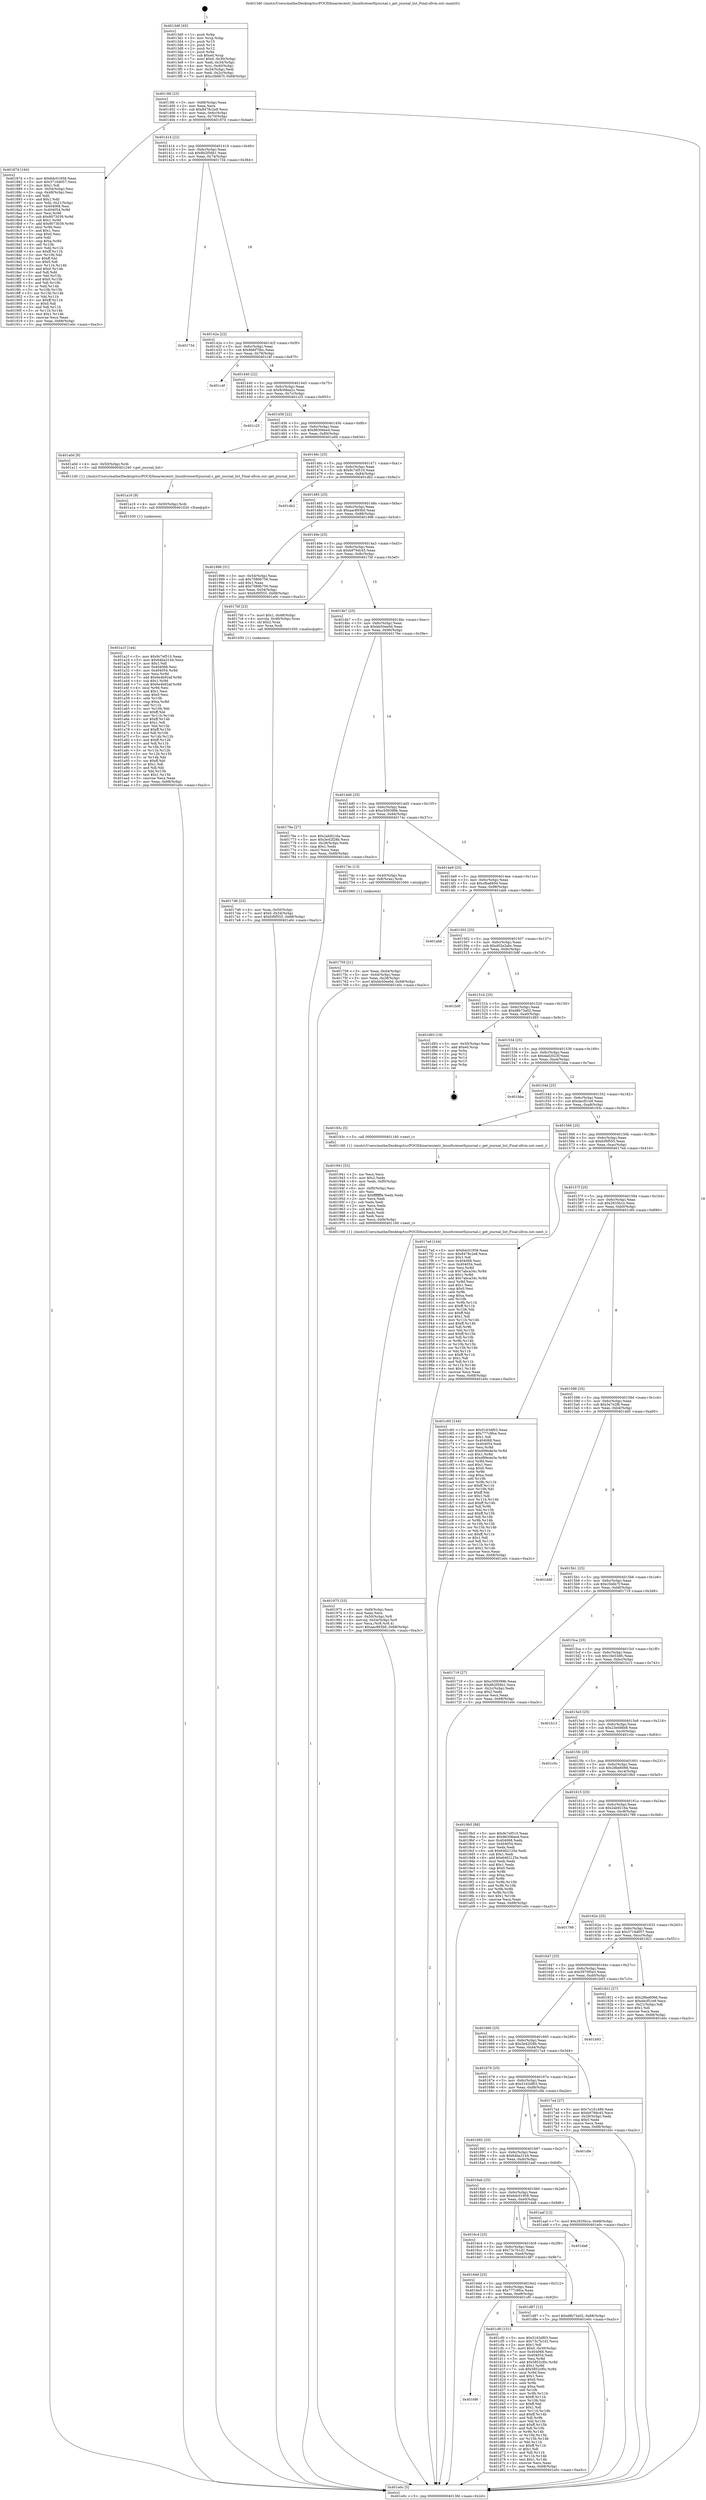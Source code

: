 digraph "0x4013d0" {
  label = "0x4013d0 (/mnt/c/Users/mathe/Desktop/tcc/POCII/binaries/extr_linuxfsreiserfsjournal.c_get_journal_list_Final-ollvm.out::main(0))"
  labelloc = "t"
  node[shape=record]

  Entry [label="",width=0.3,height=0.3,shape=circle,fillcolor=black,style=filled]
  "0x4013fd" [label="{
     0x4013fd [23]\l
     | [instrs]\l
     &nbsp;&nbsp;0x4013fd \<+3\>: mov -0x68(%rbp),%eax\l
     &nbsp;&nbsp;0x401400 \<+2\>: mov %eax,%ecx\l
     &nbsp;&nbsp;0x401402 \<+6\>: sub $0x8478c2e8,%ecx\l
     &nbsp;&nbsp;0x401408 \<+3\>: mov %eax,-0x6c(%rbp)\l
     &nbsp;&nbsp;0x40140b \<+3\>: mov %ecx,-0x70(%rbp)\l
     &nbsp;&nbsp;0x40140e \<+6\>: je 000000000040187d \<main+0x4ad\>\l
  }"]
  "0x40187d" [label="{
     0x40187d [164]\l
     | [instrs]\l
     &nbsp;&nbsp;0x40187d \<+5\>: mov $0x6dc01958,%eax\l
     &nbsp;&nbsp;0x401882 \<+5\>: mov $0x3716d057,%ecx\l
     &nbsp;&nbsp;0x401887 \<+2\>: mov $0x1,%dl\l
     &nbsp;&nbsp;0x401889 \<+3\>: mov -0x54(%rbp),%esi\l
     &nbsp;&nbsp;0x40188c \<+3\>: cmp -0x48(%rbp),%esi\l
     &nbsp;&nbsp;0x40188f \<+4\>: setl %dil\l
     &nbsp;&nbsp;0x401893 \<+4\>: and $0x1,%dil\l
     &nbsp;&nbsp;0x401897 \<+4\>: mov %dil,-0x21(%rbp)\l
     &nbsp;&nbsp;0x40189b \<+7\>: mov 0x404068,%esi\l
     &nbsp;&nbsp;0x4018a2 \<+8\>: mov 0x404054,%r8d\l
     &nbsp;&nbsp;0x4018aa \<+3\>: mov %esi,%r9d\l
     &nbsp;&nbsp;0x4018ad \<+7\>: sub $0x8073039,%r9d\l
     &nbsp;&nbsp;0x4018b4 \<+4\>: sub $0x1,%r9d\l
     &nbsp;&nbsp;0x4018b8 \<+7\>: add $0x8073039,%r9d\l
     &nbsp;&nbsp;0x4018bf \<+4\>: imul %r9d,%esi\l
     &nbsp;&nbsp;0x4018c3 \<+3\>: and $0x1,%esi\l
     &nbsp;&nbsp;0x4018c6 \<+3\>: cmp $0x0,%esi\l
     &nbsp;&nbsp;0x4018c9 \<+4\>: sete %dil\l
     &nbsp;&nbsp;0x4018cd \<+4\>: cmp $0xa,%r8d\l
     &nbsp;&nbsp;0x4018d1 \<+4\>: setl %r10b\l
     &nbsp;&nbsp;0x4018d5 \<+3\>: mov %dil,%r11b\l
     &nbsp;&nbsp;0x4018d8 \<+4\>: xor $0xff,%r11b\l
     &nbsp;&nbsp;0x4018dc \<+3\>: mov %r10b,%bl\l
     &nbsp;&nbsp;0x4018df \<+3\>: xor $0xff,%bl\l
     &nbsp;&nbsp;0x4018e2 \<+3\>: xor $0x0,%dl\l
     &nbsp;&nbsp;0x4018e5 \<+3\>: mov %r11b,%r14b\l
     &nbsp;&nbsp;0x4018e8 \<+4\>: and $0x0,%r14b\l
     &nbsp;&nbsp;0x4018ec \<+3\>: and %dl,%dil\l
     &nbsp;&nbsp;0x4018ef \<+3\>: mov %bl,%r15b\l
     &nbsp;&nbsp;0x4018f2 \<+4\>: and $0x0,%r15b\l
     &nbsp;&nbsp;0x4018f6 \<+3\>: and %dl,%r10b\l
     &nbsp;&nbsp;0x4018f9 \<+3\>: or %dil,%r14b\l
     &nbsp;&nbsp;0x4018fc \<+3\>: or %r10b,%r15b\l
     &nbsp;&nbsp;0x4018ff \<+3\>: xor %r15b,%r14b\l
     &nbsp;&nbsp;0x401902 \<+3\>: or %bl,%r11b\l
     &nbsp;&nbsp;0x401905 \<+4\>: xor $0xff,%r11b\l
     &nbsp;&nbsp;0x401909 \<+3\>: or $0x0,%dl\l
     &nbsp;&nbsp;0x40190c \<+3\>: and %dl,%r11b\l
     &nbsp;&nbsp;0x40190f \<+3\>: or %r11b,%r14b\l
     &nbsp;&nbsp;0x401912 \<+4\>: test $0x1,%r14b\l
     &nbsp;&nbsp;0x401916 \<+3\>: cmovne %ecx,%eax\l
     &nbsp;&nbsp;0x401919 \<+3\>: mov %eax,-0x68(%rbp)\l
     &nbsp;&nbsp;0x40191c \<+5\>: jmp 0000000000401e0c \<main+0xa3c\>\l
  }"]
  "0x401414" [label="{
     0x401414 [22]\l
     | [instrs]\l
     &nbsp;&nbsp;0x401414 \<+5\>: jmp 0000000000401419 \<main+0x49\>\l
     &nbsp;&nbsp;0x401419 \<+3\>: mov -0x6c(%rbp),%eax\l
     &nbsp;&nbsp;0x40141c \<+5\>: sub $0x8b2f56b1,%eax\l
     &nbsp;&nbsp;0x401421 \<+3\>: mov %eax,-0x74(%rbp)\l
     &nbsp;&nbsp;0x401424 \<+6\>: je 0000000000401734 \<main+0x364\>\l
  }"]
  Exit [label="",width=0.3,height=0.3,shape=circle,fillcolor=black,style=filled,peripheries=2]
  "0x401734" [label="{
     0x401734\l
  }", style=dashed]
  "0x40142a" [label="{
     0x40142a [22]\l
     | [instrs]\l
     &nbsp;&nbsp;0x40142a \<+5\>: jmp 000000000040142f \<main+0x5f\>\l
     &nbsp;&nbsp;0x40142f \<+3\>: mov -0x6c(%rbp),%eax\l
     &nbsp;&nbsp;0x401432 \<+5\>: sub $0x8b6f70bc,%eax\l
     &nbsp;&nbsp;0x401437 \<+3\>: mov %eax,-0x78(%rbp)\l
     &nbsp;&nbsp;0x40143a \<+6\>: je 0000000000401c4f \<main+0x87f\>\l
  }"]
  "0x4016f6" [label="{
     0x4016f6\l
  }", style=dashed]
  "0x401c4f" [label="{
     0x401c4f\l
  }", style=dashed]
  "0x401440" [label="{
     0x401440 [22]\l
     | [instrs]\l
     &nbsp;&nbsp;0x401440 \<+5\>: jmp 0000000000401445 \<main+0x75\>\l
     &nbsp;&nbsp;0x401445 \<+3\>: mov -0x6c(%rbp),%eax\l
     &nbsp;&nbsp;0x401448 \<+5\>: sub $0x8c08ea2c,%eax\l
     &nbsp;&nbsp;0x40144d \<+3\>: mov %eax,-0x7c(%rbp)\l
     &nbsp;&nbsp;0x401450 \<+6\>: je 0000000000401c25 \<main+0x855\>\l
  }"]
  "0x401cf0" [label="{
     0x401cf0 [151]\l
     | [instrs]\l
     &nbsp;&nbsp;0x401cf0 \<+5\>: mov $0x5163df03,%eax\l
     &nbsp;&nbsp;0x401cf5 \<+5\>: mov $0x73c7b1d1,%ecx\l
     &nbsp;&nbsp;0x401cfa \<+2\>: mov $0x1,%dl\l
     &nbsp;&nbsp;0x401cfc \<+7\>: movl $0x0,-0x30(%rbp)\l
     &nbsp;&nbsp;0x401d03 \<+7\>: mov 0x404068,%esi\l
     &nbsp;&nbsp;0x401d0a \<+7\>: mov 0x404054,%edi\l
     &nbsp;&nbsp;0x401d11 \<+3\>: mov %esi,%r8d\l
     &nbsp;&nbsp;0x401d14 \<+7\>: add $0x5852cf0c,%r8d\l
     &nbsp;&nbsp;0x401d1b \<+4\>: sub $0x1,%r8d\l
     &nbsp;&nbsp;0x401d1f \<+7\>: sub $0x5852cf0c,%r8d\l
     &nbsp;&nbsp;0x401d26 \<+4\>: imul %r8d,%esi\l
     &nbsp;&nbsp;0x401d2a \<+3\>: and $0x1,%esi\l
     &nbsp;&nbsp;0x401d2d \<+3\>: cmp $0x0,%esi\l
     &nbsp;&nbsp;0x401d30 \<+4\>: sete %r9b\l
     &nbsp;&nbsp;0x401d34 \<+3\>: cmp $0xa,%edi\l
     &nbsp;&nbsp;0x401d37 \<+4\>: setl %r10b\l
     &nbsp;&nbsp;0x401d3b \<+3\>: mov %r9b,%r11b\l
     &nbsp;&nbsp;0x401d3e \<+4\>: xor $0xff,%r11b\l
     &nbsp;&nbsp;0x401d42 \<+3\>: mov %r10b,%bl\l
     &nbsp;&nbsp;0x401d45 \<+3\>: xor $0xff,%bl\l
     &nbsp;&nbsp;0x401d48 \<+3\>: xor $0x1,%dl\l
     &nbsp;&nbsp;0x401d4b \<+3\>: mov %r11b,%r14b\l
     &nbsp;&nbsp;0x401d4e \<+4\>: and $0xff,%r14b\l
     &nbsp;&nbsp;0x401d52 \<+3\>: and %dl,%r9b\l
     &nbsp;&nbsp;0x401d55 \<+3\>: mov %bl,%r15b\l
     &nbsp;&nbsp;0x401d58 \<+4\>: and $0xff,%r15b\l
     &nbsp;&nbsp;0x401d5c \<+3\>: and %dl,%r10b\l
     &nbsp;&nbsp;0x401d5f \<+3\>: or %r9b,%r14b\l
     &nbsp;&nbsp;0x401d62 \<+3\>: or %r10b,%r15b\l
     &nbsp;&nbsp;0x401d65 \<+3\>: xor %r15b,%r14b\l
     &nbsp;&nbsp;0x401d68 \<+3\>: or %bl,%r11b\l
     &nbsp;&nbsp;0x401d6b \<+4\>: xor $0xff,%r11b\l
     &nbsp;&nbsp;0x401d6f \<+3\>: or $0x1,%dl\l
     &nbsp;&nbsp;0x401d72 \<+3\>: and %dl,%r11b\l
     &nbsp;&nbsp;0x401d75 \<+3\>: or %r11b,%r14b\l
     &nbsp;&nbsp;0x401d78 \<+4\>: test $0x1,%r14b\l
     &nbsp;&nbsp;0x401d7c \<+3\>: cmovne %ecx,%eax\l
     &nbsp;&nbsp;0x401d7f \<+3\>: mov %eax,-0x68(%rbp)\l
     &nbsp;&nbsp;0x401d82 \<+5\>: jmp 0000000000401e0c \<main+0xa3c\>\l
  }"]
  "0x401c25" [label="{
     0x401c25\l
  }", style=dashed]
  "0x401456" [label="{
     0x401456 [22]\l
     | [instrs]\l
     &nbsp;&nbsp;0x401456 \<+5\>: jmp 000000000040145b \<main+0x8b\>\l
     &nbsp;&nbsp;0x40145b \<+3\>: mov -0x6c(%rbp),%eax\l
     &nbsp;&nbsp;0x40145e \<+5\>: sub $0x96306ee4,%eax\l
     &nbsp;&nbsp;0x401463 \<+3\>: mov %eax,-0x80(%rbp)\l
     &nbsp;&nbsp;0x401466 \<+6\>: je 0000000000401a0d \<main+0x63d\>\l
  }"]
  "0x4016dd" [label="{
     0x4016dd [25]\l
     | [instrs]\l
     &nbsp;&nbsp;0x4016dd \<+5\>: jmp 00000000004016e2 \<main+0x312\>\l
     &nbsp;&nbsp;0x4016e2 \<+3\>: mov -0x6c(%rbp),%eax\l
     &nbsp;&nbsp;0x4016e5 \<+5\>: sub $0x777c9fce,%eax\l
     &nbsp;&nbsp;0x4016ea \<+6\>: mov %eax,-0xe8(%rbp)\l
     &nbsp;&nbsp;0x4016f0 \<+6\>: je 0000000000401cf0 \<main+0x920\>\l
  }"]
  "0x401a0d" [label="{
     0x401a0d [9]\l
     | [instrs]\l
     &nbsp;&nbsp;0x401a0d \<+4\>: mov -0x50(%rbp),%rdi\l
     &nbsp;&nbsp;0x401a11 \<+5\>: call 0000000000401240 \<get_journal_list\>\l
     | [calls]\l
     &nbsp;&nbsp;0x401240 \{1\} (/mnt/c/Users/mathe/Desktop/tcc/POCII/binaries/extr_linuxfsreiserfsjournal.c_get_journal_list_Final-ollvm.out::get_journal_list)\l
  }"]
  "0x40146c" [label="{
     0x40146c [25]\l
     | [instrs]\l
     &nbsp;&nbsp;0x40146c \<+5\>: jmp 0000000000401471 \<main+0xa1\>\l
     &nbsp;&nbsp;0x401471 \<+3\>: mov -0x6c(%rbp),%eax\l
     &nbsp;&nbsp;0x401474 \<+5\>: sub $0x9c7ef510,%eax\l
     &nbsp;&nbsp;0x401479 \<+6\>: mov %eax,-0x84(%rbp)\l
     &nbsp;&nbsp;0x40147f \<+6\>: je 0000000000401db2 \<main+0x9e2\>\l
  }"]
  "0x401d87" [label="{
     0x401d87 [12]\l
     | [instrs]\l
     &nbsp;&nbsp;0x401d87 \<+7\>: movl $0xd8b73a02,-0x68(%rbp)\l
     &nbsp;&nbsp;0x401d8e \<+5\>: jmp 0000000000401e0c \<main+0xa3c\>\l
  }"]
  "0x401db2" [label="{
     0x401db2\l
  }", style=dashed]
  "0x401485" [label="{
     0x401485 [25]\l
     | [instrs]\l
     &nbsp;&nbsp;0x401485 \<+5\>: jmp 000000000040148a \<main+0xba\>\l
     &nbsp;&nbsp;0x40148a \<+3\>: mov -0x6c(%rbp),%eax\l
     &nbsp;&nbsp;0x40148d \<+5\>: sub $0xaac893b0,%eax\l
     &nbsp;&nbsp;0x401492 \<+6\>: mov %eax,-0x88(%rbp)\l
     &nbsp;&nbsp;0x401498 \<+6\>: je 0000000000401996 \<main+0x5c6\>\l
  }"]
  "0x4016c4" [label="{
     0x4016c4 [25]\l
     | [instrs]\l
     &nbsp;&nbsp;0x4016c4 \<+5\>: jmp 00000000004016c9 \<main+0x2f9\>\l
     &nbsp;&nbsp;0x4016c9 \<+3\>: mov -0x6c(%rbp),%eax\l
     &nbsp;&nbsp;0x4016cc \<+5\>: sub $0x73c7b1d1,%eax\l
     &nbsp;&nbsp;0x4016d1 \<+6\>: mov %eax,-0xe4(%rbp)\l
     &nbsp;&nbsp;0x4016d7 \<+6\>: je 0000000000401d87 \<main+0x9b7\>\l
  }"]
  "0x401996" [label="{
     0x401996 [31]\l
     | [instrs]\l
     &nbsp;&nbsp;0x401996 \<+3\>: mov -0x54(%rbp),%eax\l
     &nbsp;&nbsp;0x401999 \<+5\>: sub $0x7089b756,%eax\l
     &nbsp;&nbsp;0x40199e \<+3\>: add $0x1,%eax\l
     &nbsp;&nbsp;0x4019a1 \<+5\>: add $0x7089b756,%eax\l
     &nbsp;&nbsp;0x4019a6 \<+3\>: mov %eax,-0x54(%rbp)\l
     &nbsp;&nbsp;0x4019a9 \<+7\>: movl $0xfcf0f555,-0x68(%rbp)\l
     &nbsp;&nbsp;0x4019b0 \<+5\>: jmp 0000000000401e0c \<main+0xa3c\>\l
  }"]
  "0x40149e" [label="{
     0x40149e [25]\l
     | [instrs]\l
     &nbsp;&nbsp;0x40149e \<+5\>: jmp 00000000004014a3 \<main+0xd3\>\l
     &nbsp;&nbsp;0x4014a3 \<+3\>: mov -0x6c(%rbp),%eax\l
     &nbsp;&nbsp;0x4014a6 \<+5\>: sub $0xb979dc45,%eax\l
     &nbsp;&nbsp;0x4014ab \<+6\>: mov %eax,-0x8c(%rbp)\l
     &nbsp;&nbsp;0x4014b1 \<+6\>: je 00000000004017bf \<main+0x3ef\>\l
  }"]
  "0x401da6" [label="{
     0x401da6\l
  }", style=dashed]
  "0x4017bf" [label="{
     0x4017bf [23]\l
     | [instrs]\l
     &nbsp;&nbsp;0x4017bf \<+7\>: movl $0x1,-0x48(%rbp)\l
     &nbsp;&nbsp;0x4017c6 \<+4\>: movslq -0x48(%rbp),%rax\l
     &nbsp;&nbsp;0x4017ca \<+4\>: shl $0x2,%rax\l
     &nbsp;&nbsp;0x4017ce \<+3\>: mov %rax,%rdi\l
     &nbsp;&nbsp;0x4017d1 \<+5\>: call 0000000000401050 \<malloc@plt\>\l
     | [calls]\l
     &nbsp;&nbsp;0x401050 \{1\} (unknown)\l
  }"]
  "0x4014b7" [label="{
     0x4014b7 [25]\l
     | [instrs]\l
     &nbsp;&nbsp;0x4014b7 \<+5\>: jmp 00000000004014bc \<main+0xec\>\l
     &nbsp;&nbsp;0x4014bc \<+3\>: mov -0x6c(%rbp),%eax\l
     &nbsp;&nbsp;0x4014bf \<+5\>: sub $0xbb50ee0d,%eax\l
     &nbsp;&nbsp;0x4014c4 \<+6\>: mov %eax,-0x90(%rbp)\l
     &nbsp;&nbsp;0x4014ca \<+6\>: je 000000000040176e \<main+0x39e\>\l
  }"]
  "0x4016ab" [label="{
     0x4016ab [25]\l
     | [instrs]\l
     &nbsp;&nbsp;0x4016ab \<+5\>: jmp 00000000004016b0 \<main+0x2e0\>\l
     &nbsp;&nbsp;0x4016b0 \<+3\>: mov -0x6c(%rbp),%eax\l
     &nbsp;&nbsp;0x4016b3 \<+5\>: sub $0x6dc01958,%eax\l
     &nbsp;&nbsp;0x4016b8 \<+6\>: mov %eax,-0xe0(%rbp)\l
     &nbsp;&nbsp;0x4016be \<+6\>: je 0000000000401da6 \<main+0x9d6\>\l
  }"]
  "0x40176e" [label="{
     0x40176e [27]\l
     | [instrs]\l
     &nbsp;&nbsp;0x40176e \<+5\>: mov $0x2ab9216a,%eax\l
     &nbsp;&nbsp;0x401773 \<+5\>: mov $0x3e42f28b,%ecx\l
     &nbsp;&nbsp;0x401778 \<+3\>: mov -0x28(%rbp),%edx\l
     &nbsp;&nbsp;0x40177b \<+3\>: cmp $0x1,%edx\l
     &nbsp;&nbsp;0x40177e \<+3\>: cmovl %ecx,%eax\l
     &nbsp;&nbsp;0x401781 \<+3\>: mov %eax,-0x68(%rbp)\l
     &nbsp;&nbsp;0x401784 \<+5\>: jmp 0000000000401e0c \<main+0xa3c\>\l
  }"]
  "0x4014d0" [label="{
     0x4014d0 [25]\l
     | [instrs]\l
     &nbsp;&nbsp;0x4014d0 \<+5\>: jmp 00000000004014d5 \<main+0x105\>\l
     &nbsp;&nbsp;0x4014d5 \<+3\>: mov -0x6c(%rbp),%eax\l
     &nbsp;&nbsp;0x4014d8 \<+5\>: sub $0xc509399b,%eax\l
     &nbsp;&nbsp;0x4014dd \<+6\>: mov %eax,-0x94(%rbp)\l
     &nbsp;&nbsp;0x4014e3 \<+6\>: je 000000000040174c \<main+0x37c\>\l
  }"]
  "0x401aaf" [label="{
     0x401aaf [12]\l
     | [instrs]\l
     &nbsp;&nbsp;0x401aaf \<+7\>: movl $0x2635b1e,-0x68(%rbp)\l
     &nbsp;&nbsp;0x401ab6 \<+5\>: jmp 0000000000401e0c \<main+0xa3c\>\l
  }"]
  "0x40174c" [label="{
     0x40174c [13]\l
     | [instrs]\l
     &nbsp;&nbsp;0x40174c \<+4\>: mov -0x40(%rbp),%rax\l
     &nbsp;&nbsp;0x401750 \<+4\>: mov 0x8(%rax),%rdi\l
     &nbsp;&nbsp;0x401754 \<+5\>: call 0000000000401060 \<atoi@plt\>\l
     | [calls]\l
     &nbsp;&nbsp;0x401060 \{1\} (unknown)\l
  }"]
  "0x4014e9" [label="{
     0x4014e9 [25]\l
     | [instrs]\l
     &nbsp;&nbsp;0x4014e9 \<+5\>: jmp 00000000004014ee \<main+0x11e\>\l
     &nbsp;&nbsp;0x4014ee \<+3\>: mov -0x6c(%rbp),%eax\l
     &nbsp;&nbsp;0x4014f1 \<+5\>: sub $0xcfba6694,%eax\l
     &nbsp;&nbsp;0x4014f6 \<+6\>: mov %eax,-0x98(%rbp)\l
     &nbsp;&nbsp;0x4014fc \<+6\>: je 0000000000401abb \<main+0x6eb\>\l
  }"]
  "0x401692" [label="{
     0x401692 [25]\l
     | [instrs]\l
     &nbsp;&nbsp;0x401692 \<+5\>: jmp 0000000000401697 \<main+0x2c7\>\l
     &nbsp;&nbsp;0x401697 \<+3\>: mov -0x6c(%rbp),%eax\l
     &nbsp;&nbsp;0x40169a \<+5\>: sub $0x64ba3144,%eax\l
     &nbsp;&nbsp;0x40169f \<+6\>: mov %eax,-0xdc(%rbp)\l
     &nbsp;&nbsp;0x4016a5 \<+6\>: je 0000000000401aaf \<main+0x6df\>\l
  }"]
  "0x401abb" [label="{
     0x401abb\l
  }", style=dashed]
  "0x401502" [label="{
     0x401502 [25]\l
     | [instrs]\l
     &nbsp;&nbsp;0x401502 \<+5\>: jmp 0000000000401507 \<main+0x137\>\l
     &nbsp;&nbsp;0x401507 \<+3\>: mov -0x6c(%rbp),%eax\l
     &nbsp;&nbsp;0x40150a \<+5\>: sub $0xd02e2abc,%eax\l
     &nbsp;&nbsp;0x40150f \<+6\>: mov %eax,-0x9c(%rbp)\l
     &nbsp;&nbsp;0x401515 \<+6\>: je 0000000000401b9f \<main+0x7cf\>\l
  }"]
  "0x401dfe" [label="{
     0x401dfe\l
  }", style=dashed]
  "0x401b9f" [label="{
     0x401b9f\l
  }", style=dashed]
  "0x40151b" [label="{
     0x40151b [25]\l
     | [instrs]\l
     &nbsp;&nbsp;0x40151b \<+5\>: jmp 0000000000401520 \<main+0x150\>\l
     &nbsp;&nbsp;0x401520 \<+3\>: mov -0x6c(%rbp),%eax\l
     &nbsp;&nbsp;0x401523 \<+5\>: sub $0xd8b73a02,%eax\l
     &nbsp;&nbsp;0x401528 \<+6\>: mov %eax,-0xa0(%rbp)\l
     &nbsp;&nbsp;0x40152e \<+6\>: je 0000000000401d93 \<main+0x9c3\>\l
  }"]
  "0x401a1f" [label="{
     0x401a1f [144]\l
     | [instrs]\l
     &nbsp;&nbsp;0x401a1f \<+5\>: mov $0x9c7ef510,%eax\l
     &nbsp;&nbsp;0x401a24 \<+5\>: mov $0x64ba3144,%ecx\l
     &nbsp;&nbsp;0x401a29 \<+2\>: mov $0x1,%dl\l
     &nbsp;&nbsp;0x401a2b \<+7\>: mov 0x404068,%esi\l
     &nbsp;&nbsp;0x401a32 \<+8\>: mov 0x404054,%r8d\l
     &nbsp;&nbsp;0x401a3a \<+3\>: mov %esi,%r9d\l
     &nbsp;&nbsp;0x401a3d \<+7\>: add $0x6e4b92af,%r9d\l
     &nbsp;&nbsp;0x401a44 \<+4\>: sub $0x1,%r9d\l
     &nbsp;&nbsp;0x401a48 \<+7\>: sub $0x6e4b92af,%r9d\l
     &nbsp;&nbsp;0x401a4f \<+4\>: imul %r9d,%esi\l
     &nbsp;&nbsp;0x401a53 \<+3\>: and $0x1,%esi\l
     &nbsp;&nbsp;0x401a56 \<+3\>: cmp $0x0,%esi\l
     &nbsp;&nbsp;0x401a59 \<+4\>: sete %r10b\l
     &nbsp;&nbsp;0x401a5d \<+4\>: cmp $0xa,%r8d\l
     &nbsp;&nbsp;0x401a61 \<+4\>: setl %r11b\l
     &nbsp;&nbsp;0x401a65 \<+3\>: mov %r10b,%bl\l
     &nbsp;&nbsp;0x401a68 \<+3\>: xor $0xff,%bl\l
     &nbsp;&nbsp;0x401a6b \<+3\>: mov %r11b,%r14b\l
     &nbsp;&nbsp;0x401a6e \<+4\>: xor $0xff,%r14b\l
     &nbsp;&nbsp;0x401a72 \<+3\>: xor $0x1,%dl\l
     &nbsp;&nbsp;0x401a75 \<+3\>: mov %bl,%r15b\l
     &nbsp;&nbsp;0x401a78 \<+4\>: and $0xff,%r15b\l
     &nbsp;&nbsp;0x401a7c \<+3\>: and %dl,%r10b\l
     &nbsp;&nbsp;0x401a7f \<+3\>: mov %r14b,%r12b\l
     &nbsp;&nbsp;0x401a82 \<+4\>: and $0xff,%r12b\l
     &nbsp;&nbsp;0x401a86 \<+3\>: and %dl,%r11b\l
     &nbsp;&nbsp;0x401a89 \<+3\>: or %r10b,%r15b\l
     &nbsp;&nbsp;0x401a8c \<+3\>: or %r11b,%r12b\l
     &nbsp;&nbsp;0x401a8f \<+3\>: xor %r12b,%r15b\l
     &nbsp;&nbsp;0x401a92 \<+3\>: or %r14b,%bl\l
     &nbsp;&nbsp;0x401a95 \<+3\>: xor $0xff,%bl\l
     &nbsp;&nbsp;0x401a98 \<+3\>: or $0x1,%dl\l
     &nbsp;&nbsp;0x401a9b \<+2\>: and %dl,%bl\l
     &nbsp;&nbsp;0x401a9d \<+3\>: or %bl,%r15b\l
     &nbsp;&nbsp;0x401aa0 \<+4\>: test $0x1,%r15b\l
     &nbsp;&nbsp;0x401aa4 \<+3\>: cmovne %ecx,%eax\l
     &nbsp;&nbsp;0x401aa7 \<+3\>: mov %eax,-0x68(%rbp)\l
     &nbsp;&nbsp;0x401aaa \<+5\>: jmp 0000000000401e0c \<main+0xa3c\>\l
  }"]
  "0x401d93" [label="{
     0x401d93 [19]\l
     | [instrs]\l
     &nbsp;&nbsp;0x401d93 \<+3\>: mov -0x30(%rbp),%eax\l
     &nbsp;&nbsp;0x401d96 \<+7\>: add $0xe0,%rsp\l
     &nbsp;&nbsp;0x401d9d \<+1\>: pop %rbx\l
     &nbsp;&nbsp;0x401d9e \<+2\>: pop %r12\l
     &nbsp;&nbsp;0x401da0 \<+2\>: pop %r14\l
     &nbsp;&nbsp;0x401da2 \<+2\>: pop %r15\l
     &nbsp;&nbsp;0x401da4 \<+1\>: pop %rbp\l
     &nbsp;&nbsp;0x401da5 \<+1\>: ret\l
  }"]
  "0x401534" [label="{
     0x401534 [25]\l
     | [instrs]\l
     &nbsp;&nbsp;0x401534 \<+5\>: jmp 0000000000401539 \<main+0x169\>\l
     &nbsp;&nbsp;0x401539 \<+3\>: mov -0x6c(%rbp),%eax\l
     &nbsp;&nbsp;0x40153c \<+5\>: sub $0xdad2023f,%eax\l
     &nbsp;&nbsp;0x401541 \<+6\>: mov %eax,-0xa4(%rbp)\l
     &nbsp;&nbsp;0x401547 \<+6\>: je 0000000000401bba \<main+0x7ea\>\l
  }"]
  "0x401a16" [label="{
     0x401a16 [9]\l
     | [instrs]\l
     &nbsp;&nbsp;0x401a16 \<+4\>: mov -0x50(%rbp),%rdi\l
     &nbsp;&nbsp;0x401a1a \<+5\>: call 0000000000401030 \<free@plt\>\l
     | [calls]\l
     &nbsp;&nbsp;0x401030 \{1\} (unknown)\l
  }"]
  "0x401bba" [label="{
     0x401bba\l
  }", style=dashed]
  "0x40154d" [label="{
     0x40154d [25]\l
     | [instrs]\l
     &nbsp;&nbsp;0x40154d \<+5\>: jmp 0000000000401552 \<main+0x182\>\l
     &nbsp;&nbsp;0x401552 \<+3\>: mov -0x6c(%rbp),%eax\l
     &nbsp;&nbsp;0x401555 \<+5\>: sub $0xdecf51e9,%eax\l
     &nbsp;&nbsp;0x40155a \<+6\>: mov %eax,-0xa8(%rbp)\l
     &nbsp;&nbsp;0x401560 \<+6\>: je 000000000040193c \<main+0x56c\>\l
  }"]
  "0x401975" [label="{
     0x401975 [33]\l
     | [instrs]\l
     &nbsp;&nbsp;0x401975 \<+6\>: mov -0xf4(%rbp),%ecx\l
     &nbsp;&nbsp;0x40197b \<+3\>: imul %eax,%ecx\l
     &nbsp;&nbsp;0x40197e \<+4\>: mov -0x50(%rbp),%r8\l
     &nbsp;&nbsp;0x401982 \<+4\>: movslq -0x54(%rbp),%r9\l
     &nbsp;&nbsp;0x401986 \<+4\>: mov %ecx,(%r8,%r9,4)\l
     &nbsp;&nbsp;0x40198a \<+7\>: movl $0xaac893b0,-0x68(%rbp)\l
     &nbsp;&nbsp;0x401991 \<+5\>: jmp 0000000000401e0c \<main+0xa3c\>\l
  }"]
  "0x40193c" [label="{
     0x40193c [5]\l
     | [instrs]\l
     &nbsp;&nbsp;0x40193c \<+5\>: call 0000000000401160 \<next_i\>\l
     | [calls]\l
     &nbsp;&nbsp;0x401160 \{1\} (/mnt/c/Users/mathe/Desktop/tcc/POCII/binaries/extr_linuxfsreiserfsjournal.c_get_journal_list_Final-ollvm.out::next_i)\l
  }"]
  "0x401566" [label="{
     0x401566 [25]\l
     | [instrs]\l
     &nbsp;&nbsp;0x401566 \<+5\>: jmp 000000000040156b \<main+0x19b\>\l
     &nbsp;&nbsp;0x40156b \<+3\>: mov -0x6c(%rbp),%eax\l
     &nbsp;&nbsp;0x40156e \<+5\>: sub $0xfcf0f555,%eax\l
     &nbsp;&nbsp;0x401573 \<+6\>: mov %eax,-0xac(%rbp)\l
     &nbsp;&nbsp;0x401579 \<+6\>: je 00000000004017ed \<main+0x41d\>\l
  }"]
  "0x401941" [label="{
     0x401941 [52]\l
     | [instrs]\l
     &nbsp;&nbsp;0x401941 \<+2\>: xor %ecx,%ecx\l
     &nbsp;&nbsp;0x401943 \<+5\>: mov $0x2,%edx\l
     &nbsp;&nbsp;0x401948 \<+6\>: mov %edx,-0xf0(%rbp)\l
     &nbsp;&nbsp;0x40194e \<+1\>: cltd\l
     &nbsp;&nbsp;0x40194f \<+6\>: mov -0xf0(%rbp),%esi\l
     &nbsp;&nbsp;0x401955 \<+2\>: idiv %esi\l
     &nbsp;&nbsp;0x401957 \<+6\>: imul $0xfffffffe,%edx,%edx\l
     &nbsp;&nbsp;0x40195d \<+2\>: mov %ecx,%edi\l
     &nbsp;&nbsp;0x40195f \<+2\>: sub %edx,%edi\l
     &nbsp;&nbsp;0x401961 \<+2\>: mov %ecx,%edx\l
     &nbsp;&nbsp;0x401963 \<+3\>: sub $0x1,%edx\l
     &nbsp;&nbsp;0x401966 \<+2\>: add %edx,%edi\l
     &nbsp;&nbsp;0x401968 \<+2\>: sub %edi,%ecx\l
     &nbsp;&nbsp;0x40196a \<+6\>: mov %ecx,-0xf4(%rbp)\l
     &nbsp;&nbsp;0x401970 \<+5\>: call 0000000000401160 \<next_i\>\l
     | [calls]\l
     &nbsp;&nbsp;0x401160 \{1\} (/mnt/c/Users/mathe/Desktop/tcc/POCII/binaries/extr_linuxfsreiserfsjournal.c_get_journal_list_Final-ollvm.out::next_i)\l
  }"]
  "0x4017ed" [label="{
     0x4017ed [144]\l
     | [instrs]\l
     &nbsp;&nbsp;0x4017ed \<+5\>: mov $0x6dc01958,%eax\l
     &nbsp;&nbsp;0x4017f2 \<+5\>: mov $0x8478c2e8,%ecx\l
     &nbsp;&nbsp;0x4017f7 \<+2\>: mov $0x1,%dl\l
     &nbsp;&nbsp;0x4017f9 \<+7\>: mov 0x404068,%esi\l
     &nbsp;&nbsp;0x401800 \<+7\>: mov 0x404054,%edi\l
     &nbsp;&nbsp;0x401807 \<+3\>: mov %esi,%r8d\l
     &nbsp;&nbsp;0x40180a \<+7\>: sub $0x7abca34c,%r8d\l
     &nbsp;&nbsp;0x401811 \<+4\>: sub $0x1,%r8d\l
     &nbsp;&nbsp;0x401815 \<+7\>: add $0x7abca34c,%r8d\l
     &nbsp;&nbsp;0x40181c \<+4\>: imul %r8d,%esi\l
     &nbsp;&nbsp;0x401820 \<+3\>: and $0x1,%esi\l
     &nbsp;&nbsp;0x401823 \<+3\>: cmp $0x0,%esi\l
     &nbsp;&nbsp;0x401826 \<+4\>: sete %r9b\l
     &nbsp;&nbsp;0x40182a \<+3\>: cmp $0xa,%edi\l
     &nbsp;&nbsp;0x40182d \<+4\>: setl %r10b\l
     &nbsp;&nbsp;0x401831 \<+3\>: mov %r9b,%r11b\l
     &nbsp;&nbsp;0x401834 \<+4\>: xor $0xff,%r11b\l
     &nbsp;&nbsp;0x401838 \<+3\>: mov %r10b,%bl\l
     &nbsp;&nbsp;0x40183b \<+3\>: xor $0xff,%bl\l
     &nbsp;&nbsp;0x40183e \<+3\>: xor $0x1,%dl\l
     &nbsp;&nbsp;0x401841 \<+3\>: mov %r11b,%r14b\l
     &nbsp;&nbsp;0x401844 \<+4\>: and $0xff,%r14b\l
     &nbsp;&nbsp;0x401848 \<+3\>: and %dl,%r9b\l
     &nbsp;&nbsp;0x40184b \<+3\>: mov %bl,%r15b\l
     &nbsp;&nbsp;0x40184e \<+4\>: and $0xff,%r15b\l
     &nbsp;&nbsp;0x401852 \<+3\>: and %dl,%r10b\l
     &nbsp;&nbsp;0x401855 \<+3\>: or %r9b,%r14b\l
     &nbsp;&nbsp;0x401858 \<+3\>: or %r10b,%r15b\l
     &nbsp;&nbsp;0x40185b \<+3\>: xor %r15b,%r14b\l
     &nbsp;&nbsp;0x40185e \<+3\>: or %bl,%r11b\l
     &nbsp;&nbsp;0x401861 \<+4\>: xor $0xff,%r11b\l
     &nbsp;&nbsp;0x401865 \<+3\>: or $0x1,%dl\l
     &nbsp;&nbsp;0x401868 \<+3\>: and %dl,%r11b\l
     &nbsp;&nbsp;0x40186b \<+3\>: or %r11b,%r14b\l
     &nbsp;&nbsp;0x40186e \<+4\>: test $0x1,%r14b\l
     &nbsp;&nbsp;0x401872 \<+3\>: cmovne %ecx,%eax\l
     &nbsp;&nbsp;0x401875 \<+3\>: mov %eax,-0x68(%rbp)\l
     &nbsp;&nbsp;0x401878 \<+5\>: jmp 0000000000401e0c \<main+0xa3c\>\l
  }"]
  "0x40157f" [label="{
     0x40157f [25]\l
     | [instrs]\l
     &nbsp;&nbsp;0x40157f \<+5\>: jmp 0000000000401584 \<main+0x1b4\>\l
     &nbsp;&nbsp;0x401584 \<+3\>: mov -0x6c(%rbp),%eax\l
     &nbsp;&nbsp;0x401587 \<+5\>: sub $0x2635b1e,%eax\l
     &nbsp;&nbsp;0x40158c \<+6\>: mov %eax,-0xb0(%rbp)\l
     &nbsp;&nbsp;0x401592 \<+6\>: je 0000000000401c60 \<main+0x890\>\l
  }"]
  "0x4017d6" [label="{
     0x4017d6 [23]\l
     | [instrs]\l
     &nbsp;&nbsp;0x4017d6 \<+4\>: mov %rax,-0x50(%rbp)\l
     &nbsp;&nbsp;0x4017da \<+7\>: movl $0x0,-0x54(%rbp)\l
     &nbsp;&nbsp;0x4017e1 \<+7\>: movl $0xfcf0f555,-0x68(%rbp)\l
     &nbsp;&nbsp;0x4017e8 \<+5\>: jmp 0000000000401e0c \<main+0xa3c\>\l
  }"]
  "0x401c60" [label="{
     0x401c60 [144]\l
     | [instrs]\l
     &nbsp;&nbsp;0x401c60 \<+5\>: mov $0x5163df03,%eax\l
     &nbsp;&nbsp;0x401c65 \<+5\>: mov $0x777c9fce,%ecx\l
     &nbsp;&nbsp;0x401c6a \<+2\>: mov $0x1,%dl\l
     &nbsp;&nbsp;0x401c6c \<+7\>: mov 0x404068,%esi\l
     &nbsp;&nbsp;0x401c73 \<+7\>: mov 0x404054,%edi\l
     &nbsp;&nbsp;0x401c7a \<+3\>: mov %esi,%r8d\l
     &nbsp;&nbsp;0x401c7d \<+7\>: add $0xd99e4e3e,%r8d\l
     &nbsp;&nbsp;0x401c84 \<+4\>: sub $0x1,%r8d\l
     &nbsp;&nbsp;0x401c88 \<+7\>: sub $0xd99e4e3e,%r8d\l
     &nbsp;&nbsp;0x401c8f \<+4\>: imul %r8d,%esi\l
     &nbsp;&nbsp;0x401c93 \<+3\>: and $0x1,%esi\l
     &nbsp;&nbsp;0x401c96 \<+3\>: cmp $0x0,%esi\l
     &nbsp;&nbsp;0x401c99 \<+4\>: sete %r9b\l
     &nbsp;&nbsp;0x401c9d \<+3\>: cmp $0xa,%edi\l
     &nbsp;&nbsp;0x401ca0 \<+4\>: setl %r10b\l
     &nbsp;&nbsp;0x401ca4 \<+3\>: mov %r9b,%r11b\l
     &nbsp;&nbsp;0x401ca7 \<+4\>: xor $0xff,%r11b\l
     &nbsp;&nbsp;0x401cab \<+3\>: mov %r10b,%bl\l
     &nbsp;&nbsp;0x401cae \<+3\>: xor $0xff,%bl\l
     &nbsp;&nbsp;0x401cb1 \<+3\>: xor $0x1,%dl\l
     &nbsp;&nbsp;0x401cb4 \<+3\>: mov %r11b,%r14b\l
     &nbsp;&nbsp;0x401cb7 \<+4\>: and $0xff,%r14b\l
     &nbsp;&nbsp;0x401cbb \<+3\>: and %dl,%r9b\l
     &nbsp;&nbsp;0x401cbe \<+3\>: mov %bl,%r15b\l
     &nbsp;&nbsp;0x401cc1 \<+4\>: and $0xff,%r15b\l
     &nbsp;&nbsp;0x401cc5 \<+3\>: and %dl,%r10b\l
     &nbsp;&nbsp;0x401cc8 \<+3\>: or %r9b,%r14b\l
     &nbsp;&nbsp;0x401ccb \<+3\>: or %r10b,%r15b\l
     &nbsp;&nbsp;0x401cce \<+3\>: xor %r15b,%r14b\l
     &nbsp;&nbsp;0x401cd1 \<+3\>: or %bl,%r11b\l
     &nbsp;&nbsp;0x401cd4 \<+4\>: xor $0xff,%r11b\l
     &nbsp;&nbsp;0x401cd8 \<+3\>: or $0x1,%dl\l
     &nbsp;&nbsp;0x401cdb \<+3\>: and %dl,%r11b\l
     &nbsp;&nbsp;0x401cde \<+3\>: or %r11b,%r14b\l
     &nbsp;&nbsp;0x401ce1 \<+4\>: test $0x1,%r14b\l
     &nbsp;&nbsp;0x401ce5 \<+3\>: cmovne %ecx,%eax\l
     &nbsp;&nbsp;0x401ce8 \<+3\>: mov %eax,-0x68(%rbp)\l
     &nbsp;&nbsp;0x401ceb \<+5\>: jmp 0000000000401e0c \<main+0xa3c\>\l
  }"]
  "0x401598" [label="{
     0x401598 [25]\l
     | [instrs]\l
     &nbsp;&nbsp;0x401598 \<+5\>: jmp 000000000040159d \<main+0x1cd\>\l
     &nbsp;&nbsp;0x40159d \<+3\>: mov -0x6c(%rbp),%eax\l
     &nbsp;&nbsp;0x4015a0 \<+5\>: sub $0x3e7e2f6,%eax\l
     &nbsp;&nbsp;0x4015a5 \<+6\>: mov %eax,-0xb4(%rbp)\l
     &nbsp;&nbsp;0x4015ab \<+6\>: je 0000000000401dd0 \<main+0xa00\>\l
  }"]
  "0x401679" [label="{
     0x401679 [25]\l
     | [instrs]\l
     &nbsp;&nbsp;0x401679 \<+5\>: jmp 000000000040167e \<main+0x2ae\>\l
     &nbsp;&nbsp;0x40167e \<+3\>: mov -0x6c(%rbp),%eax\l
     &nbsp;&nbsp;0x401681 \<+5\>: sub $0x5163df03,%eax\l
     &nbsp;&nbsp;0x401686 \<+6\>: mov %eax,-0xd8(%rbp)\l
     &nbsp;&nbsp;0x40168c \<+6\>: je 0000000000401dfe \<main+0xa2e\>\l
  }"]
  "0x401dd0" [label="{
     0x401dd0\l
  }", style=dashed]
  "0x4015b1" [label="{
     0x4015b1 [25]\l
     | [instrs]\l
     &nbsp;&nbsp;0x4015b1 \<+5\>: jmp 00000000004015b6 \<main+0x1e6\>\l
     &nbsp;&nbsp;0x4015b6 \<+3\>: mov -0x6c(%rbp),%eax\l
     &nbsp;&nbsp;0x4015b9 \<+5\>: sub $0xc5b6b7f,%eax\l
     &nbsp;&nbsp;0x4015be \<+6\>: mov %eax,-0xb8(%rbp)\l
     &nbsp;&nbsp;0x4015c4 \<+6\>: je 0000000000401719 \<main+0x349\>\l
  }"]
  "0x4017a4" [label="{
     0x4017a4 [27]\l
     | [instrs]\l
     &nbsp;&nbsp;0x4017a4 \<+5\>: mov $0x7e1d1489,%eax\l
     &nbsp;&nbsp;0x4017a9 \<+5\>: mov $0xb979dc45,%ecx\l
     &nbsp;&nbsp;0x4017ae \<+3\>: mov -0x28(%rbp),%edx\l
     &nbsp;&nbsp;0x4017b1 \<+3\>: cmp $0x0,%edx\l
     &nbsp;&nbsp;0x4017b4 \<+3\>: cmove %ecx,%eax\l
     &nbsp;&nbsp;0x4017b7 \<+3\>: mov %eax,-0x68(%rbp)\l
     &nbsp;&nbsp;0x4017ba \<+5\>: jmp 0000000000401e0c \<main+0xa3c\>\l
  }"]
  "0x401719" [label="{
     0x401719 [27]\l
     | [instrs]\l
     &nbsp;&nbsp;0x401719 \<+5\>: mov $0xc509399b,%eax\l
     &nbsp;&nbsp;0x40171e \<+5\>: mov $0x8b2f56b1,%ecx\l
     &nbsp;&nbsp;0x401723 \<+3\>: mov -0x2c(%rbp),%edx\l
     &nbsp;&nbsp;0x401726 \<+3\>: cmp $0x2,%edx\l
     &nbsp;&nbsp;0x401729 \<+3\>: cmovne %ecx,%eax\l
     &nbsp;&nbsp;0x40172c \<+3\>: mov %eax,-0x68(%rbp)\l
     &nbsp;&nbsp;0x40172f \<+5\>: jmp 0000000000401e0c \<main+0xa3c\>\l
  }"]
  "0x4015ca" [label="{
     0x4015ca [25]\l
     | [instrs]\l
     &nbsp;&nbsp;0x4015ca \<+5\>: jmp 00000000004015cf \<main+0x1ff\>\l
     &nbsp;&nbsp;0x4015cf \<+3\>: mov -0x6c(%rbp),%eax\l
     &nbsp;&nbsp;0x4015d2 \<+5\>: sub $0x16e53dfc,%eax\l
     &nbsp;&nbsp;0x4015d7 \<+6\>: mov %eax,-0xbc(%rbp)\l
     &nbsp;&nbsp;0x4015dd \<+6\>: je 0000000000401b13 \<main+0x743\>\l
  }"]
  "0x401e0c" [label="{
     0x401e0c [5]\l
     | [instrs]\l
     &nbsp;&nbsp;0x401e0c \<+5\>: jmp 00000000004013fd \<main+0x2d\>\l
  }"]
  "0x4013d0" [label="{
     0x4013d0 [45]\l
     | [instrs]\l
     &nbsp;&nbsp;0x4013d0 \<+1\>: push %rbp\l
     &nbsp;&nbsp;0x4013d1 \<+3\>: mov %rsp,%rbp\l
     &nbsp;&nbsp;0x4013d4 \<+2\>: push %r15\l
     &nbsp;&nbsp;0x4013d6 \<+2\>: push %r14\l
     &nbsp;&nbsp;0x4013d8 \<+2\>: push %r12\l
     &nbsp;&nbsp;0x4013da \<+1\>: push %rbx\l
     &nbsp;&nbsp;0x4013db \<+7\>: sub $0xe0,%rsp\l
     &nbsp;&nbsp;0x4013e2 \<+7\>: movl $0x0,-0x30(%rbp)\l
     &nbsp;&nbsp;0x4013e9 \<+3\>: mov %edi,-0x34(%rbp)\l
     &nbsp;&nbsp;0x4013ec \<+4\>: mov %rsi,-0x40(%rbp)\l
     &nbsp;&nbsp;0x4013f0 \<+3\>: mov -0x34(%rbp),%edi\l
     &nbsp;&nbsp;0x4013f3 \<+3\>: mov %edi,-0x2c(%rbp)\l
     &nbsp;&nbsp;0x4013f6 \<+7\>: movl $0xc5b6b7f,-0x68(%rbp)\l
  }"]
  "0x401759" [label="{
     0x401759 [21]\l
     | [instrs]\l
     &nbsp;&nbsp;0x401759 \<+3\>: mov %eax,-0x44(%rbp)\l
     &nbsp;&nbsp;0x40175c \<+3\>: mov -0x44(%rbp),%eax\l
     &nbsp;&nbsp;0x40175f \<+3\>: mov %eax,-0x28(%rbp)\l
     &nbsp;&nbsp;0x401762 \<+7\>: movl $0xbb50ee0d,-0x68(%rbp)\l
     &nbsp;&nbsp;0x401769 \<+5\>: jmp 0000000000401e0c \<main+0xa3c\>\l
  }"]
  "0x401660" [label="{
     0x401660 [25]\l
     | [instrs]\l
     &nbsp;&nbsp;0x401660 \<+5\>: jmp 0000000000401665 \<main+0x295\>\l
     &nbsp;&nbsp;0x401665 \<+3\>: mov -0x6c(%rbp),%eax\l
     &nbsp;&nbsp;0x401668 \<+5\>: sub $0x3e42f28b,%eax\l
     &nbsp;&nbsp;0x40166d \<+6\>: mov %eax,-0xd4(%rbp)\l
     &nbsp;&nbsp;0x401673 \<+6\>: je 00000000004017a4 \<main+0x3d4\>\l
  }"]
  "0x401b13" [label="{
     0x401b13\l
  }", style=dashed]
  "0x4015e3" [label="{
     0x4015e3 [25]\l
     | [instrs]\l
     &nbsp;&nbsp;0x4015e3 \<+5\>: jmp 00000000004015e8 \<main+0x218\>\l
     &nbsp;&nbsp;0x4015e8 \<+3\>: mov -0x6c(%rbp),%eax\l
     &nbsp;&nbsp;0x4015eb \<+5\>: sub $0x23e0d6b8,%eax\l
     &nbsp;&nbsp;0x4015f0 \<+6\>: mov %eax,-0xc0(%rbp)\l
     &nbsp;&nbsp;0x4015f6 \<+6\>: je 0000000000401c0c \<main+0x83c\>\l
  }"]
  "0x401b93" [label="{
     0x401b93\l
  }", style=dashed]
  "0x401c0c" [label="{
     0x401c0c\l
  }", style=dashed]
  "0x4015fc" [label="{
     0x4015fc [25]\l
     | [instrs]\l
     &nbsp;&nbsp;0x4015fc \<+5\>: jmp 0000000000401601 \<main+0x231\>\l
     &nbsp;&nbsp;0x401601 \<+3\>: mov -0x6c(%rbp),%eax\l
     &nbsp;&nbsp;0x401604 \<+5\>: sub $0x28be6066,%eax\l
     &nbsp;&nbsp;0x401609 \<+6\>: mov %eax,-0xc4(%rbp)\l
     &nbsp;&nbsp;0x40160f \<+6\>: je 00000000004019b5 \<main+0x5e5\>\l
  }"]
  "0x401647" [label="{
     0x401647 [25]\l
     | [instrs]\l
     &nbsp;&nbsp;0x401647 \<+5\>: jmp 000000000040164c \<main+0x27c\>\l
     &nbsp;&nbsp;0x40164c \<+3\>: mov -0x6c(%rbp),%eax\l
     &nbsp;&nbsp;0x40164f \<+5\>: sub $0x3970f5e3,%eax\l
     &nbsp;&nbsp;0x401654 \<+6\>: mov %eax,-0xd0(%rbp)\l
     &nbsp;&nbsp;0x40165a \<+6\>: je 0000000000401b93 \<main+0x7c3\>\l
  }"]
  "0x4019b5" [label="{
     0x4019b5 [88]\l
     | [instrs]\l
     &nbsp;&nbsp;0x4019b5 \<+5\>: mov $0x9c7ef510,%eax\l
     &nbsp;&nbsp;0x4019ba \<+5\>: mov $0x96306ee4,%ecx\l
     &nbsp;&nbsp;0x4019bf \<+7\>: mov 0x404068,%edx\l
     &nbsp;&nbsp;0x4019c6 \<+7\>: mov 0x404054,%esi\l
     &nbsp;&nbsp;0x4019cd \<+2\>: mov %edx,%edi\l
     &nbsp;&nbsp;0x4019cf \<+6\>: sub $0x6462125e,%edi\l
     &nbsp;&nbsp;0x4019d5 \<+3\>: sub $0x1,%edi\l
     &nbsp;&nbsp;0x4019d8 \<+6\>: add $0x6462125e,%edi\l
     &nbsp;&nbsp;0x4019de \<+3\>: imul %edi,%edx\l
     &nbsp;&nbsp;0x4019e1 \<+3\>: and $0x1,%edx\l
     &nbsp;&nbsp;0x4019e4 \<+3\>: cmp $0x0,%edx\l
     &nbsp;&nbsp;0x4019e7 \<+4\>: sete %r8b\l
     &nbsp;&nbsp;0x4019eb \<+3\>: cmp $0xa,%esi\l
     &nbsp;&nbsp;0x4019ee \<+4\>: setl %r9b\l
     &nbsp;&nbsp;0x4019f2 \<+3\>: mov %r8b,%r10b\l
     &nbsp;&nbsp;0x4019f5 \<+3\>: and %r9b,%r10b\l
     &nbsp;&nbsp;0x4019f8 \<+3\>: xor %r9b,%r8b\l
     &nbsp;&nbsp;0x4019fb \<+3\>: or %r8b,%r10b\l
     &nbsp;&nbsp;0x4019fe \<+4\>: test $0x1,%r10b\l
     &nbsp;&nbsp;0x401a02 \<+3\>: cmovne %ecx,%eax\l
     &nbsp;&nbsp;0x401a05 \<+3\>: mov %eax,-0x68(%rbp)\l
     &nbsp;&nbsp;0x401a08 \<+5\>: jmp 0000000000401e0c \<main+0xa3c\>\l
  }"]
  "0x401615" [label="{
     0x401615 [25]\l
     | [instrs]\l
     &nbsp;&nbsp;0x401615 \<+5\>: jmp 000000000040161a \<main+0x24a\>\l
     &nbsp;&nbsp;0x40161a \<+3\>: mov -0x6c(%rbp),%eax\l
     &nbsp;&nbsp;0x40161d \<+5\>: sub $0x2ab9216a,%eax\l
     &nbsp;&nbsp;0x401622 \<+6\>: mov %eax,-0xc8(%rbp)\l
     &nbsp;&nbsp;0x401628 \<+6\>: je 0000000000401789 \<main+0x3b9\>\l
  }"]
  "0x401921" [label="{
     0x401921 [27]\l
     | [instrs]\l
     &nbsp;&nbsp;0x401921 \<+5\>: mov $0x28be6066,%eax\l
     &nbsp;&nbsp;0x401926 \<+5\>: mov $0xdecf51e9,%ecx\l
     &nbsp;&nbsp;0x40192b \<+3\>: mov -0x21(%rbp),%dl\l
     &nbsp;&nbsp;0x40192e \<+3\>: test $0x1,%dl\l
     &nbsp;&nbsp;0x401931 \<+3\>: cmovne %ecx,%eax\l
     &nbsp;&nbsp;0x401934 \<+3\>: mov %eax,-0x68(%rbp)\l
     &nbsp;&nbsp;0x401937 \<+5\>: jmp 0000000000401e0c \<main+0xa3c\>\l
  }"]
  "0x401789" [label="{
     0x401789\l
  }", style=dashed]
  "0x40162e" [label="{
     0x40162e [25]\l
     | [instrs]\l
     &nbsp;&nbsp;0x40162e \<+5\>: jmp 0000000000401633 \<main+0x263\>\l
     &nbsp;&nbsp;0x401633 \<+3\>: mov -0x6c(%rbp),%eax\l
     &nbsp;&nbsp;0x401636 \<+5\>: sub $0x3716d057,%eax\l
     &nbsp;&nbsp;0x40163b \<+6\>: mov %eax,-0xcc(%rbp)\l
     &nbsp;&nbsp;0x401641 \<+6\>: je 0000000000401921 \<main+0x551\>\l
  }"]
  Entry -> "0x4013d0" [label=" 1"]
  "0x4013fd" -> "0x40187d" [label=" 2"]
  "0x4013fd" -> "0x401414" [label=" 18"]
  "0x401d93" -> Exit [label=" 1"]
  "0x401414" -> "0x401734" [label=" 0"]
  "0x401414" -> "0x40142a" [label=" 18"]
  "0x401d87" -> "0x401e0c" [label=" 1"]
  "0x40142a" -> "0x401c4f" [label=" 0"]
  "0x40142a" -> "0x401440" [label=" 18"]
  "0x401cf0" -> "0x401e0c" [label=" 1"]
  "0x401440" -> "0x401c25" [label=" 0"]
  "0x401440" -> "0x401456" [label=" 18"]
  "0x4016dd" -> "0x4016f6" [label=" 0"]
  "0x401456" -> "0x401a0d" [label=" 1"]
  "0x401456" -> "0x40146c" [label=" 17"]
  "0x4016dd" -> "0x401cf0" [label=" 1"]
  "0x40146c" -> "0x401db2" [label=" 0"]
  "0x40146c" -> "0x401485" [label=" 17"]
  "0x4016c4" -> "0x4016dd" [label=" 1"]
  "0x401485" -> "0x401996" [label=" 1"]
  "0x401485" -> "0x40149e" [label=" 16"]
  "0x4016c4" -> "0x401d87" [label=" 1"]
  "0x40149e" -> "0x4017bf" [label=" 1"]
  "0x40149e" -> "0x4014b7" [label=" 15"]
  "0x4016ab" -> "0x4016c4" [label=" 2"]
  "0x4014b7" -> "0x40176e" [label=" 1"]
  "0x4014b7" -> "0x4014d0" [label=" 14"]
  "0x4016ab" -> "0x401da6" [label=" 0"]
  "0x4014d0" -> "0x40174c" [label=" 1"]
  "0x4014d0" -> "0x4014e9" [label=" 13"]
  "0x401c60" -> "0x401e0c" [label=" 1"]
  "0x4014e9" -> "0x401abb" [label=" 0"]
  "0x4014e9" -> "0x401502" [label=" 13"]
  "0x401692" -> "0x4016ab" [label=" 2"]
  "0x401502" -> "0x401b9f" [label=" 0"]
  "0x401502" -> "0x40151b" [label=" 13"]
  "0x401692" -> "0x401aaf" [label=" 1"]
  "0x40151b" -> "0x401d93" [label=" 1"]
  "0x40151b" -> "0x401534" [label=" 12"]
  "0x401679" -> "0x401692" [label=" 3"]
  "0x401534" -> "0x401bba" [label=" 0"]
  "0x401534" -> "0x40154d" [label=" 12"]
  "0x401679" -> "0x401dfe" [label=" 0"]
  "0x40154d" -> "0x40193c" [label=" 1"]
  "0x40154d" -> "0x401566" [label=" 11"]
  "0x401aaf" -> "0x401e0c" [label=" 1"]
  "0x401566" -> "0x4017ed" [label=" 2"]
  "0x401566" -> "0x40157f" [label=" 9"]
  "0x401a1f" -> "0x401e0c" [label=" 1"]
  "0x40157f" -> "0x401c60" [label=" 1"]
  "0x40157f" -> "0x401598" [label=" 8"]
  "0x401a16" -> "0x401a1f" [label=" 1"]
  "0x401598" -> "0x401dd0" [label=" 0"]
  "0x401598" -> "0x4015b1" [label=" 8"]
  "0x401a0d" -> "0x401a16" [label=" 1"]
  "0x4015b1" -> "0x401719" [label=" 1"]
  "0x4015b1" -> "0x4015ca" [label=" 7"]
  "0x401719" -> "0x401e0c" [label=" 1"]
  "0x4013d0" -> "0x4013fd" [label=" 1"]
  "0x401e0c" -> "0x4013fd" [label=" 19"]
  "0x40174c" -> "0x401759" [label=" 1"]
  "0x401759" -> "0x401e0c" [label=" 1"]
  "0x40176e" -> "0x401e0c" [label=" 1"]
  "0x4019b5" -> "0x401e0c" [label=" 1"]
  "0x4015ca" -> "0x401b13" [label=" 0"]
  "0x4015ca" -> "0x4015e3" [label=" 7"]
  "0x401975" -> "0x401e0c" [label=" 1"]
  "0x4015e3" -> "0x401c0c" [label=" 0"]
  "0x4015e3" -> "0x4015fc" [label=" 7"]
  "0x401941" -> "0x401975" [label=" 1"]
  "0x4015fc" -> "0x4019b5" [label=" 1"]
  "0x4015fc" -> "0x401615" [label=" 6"]
  "0x401921" -> "0x401e0c" [label=" 2"]
  "0x401615" -> "0x401789" [label=" 0"]
  "0x401615" -> "0x40162e" [label=" 6"]
  "0x40187d" -> "0x401e0c" [label=" 2"]
  "0x40162e" -> "0x401921" [label=" 2"]
  "0x40162e" -> "0x401647" [label=" 4"]
  "0x40193c" -> "0x401941" [label=" 1"]
  "0x401647" -> "0x401b93" [label=" 0"]
  "0x401647" -> "0x401660" [label=" 4"]
  "0x401996" -> "0x401e0c" [label=" 1"]
  "0x401660" -> "0x4017a4" [label=" 1"]
  "0x401660" -> "0x401679" [label=" 3"]
  "0x4017a4" -> "0x401e0c" [label=" 1"]
  "0x4017bf" -> "0x4017d6" [label=" 1"]
  "0x4017d6" -> "0x401e0c" [label=" 1"]
  "0x4017ed" -> "0x401e0c" [label=" 2"]
}
